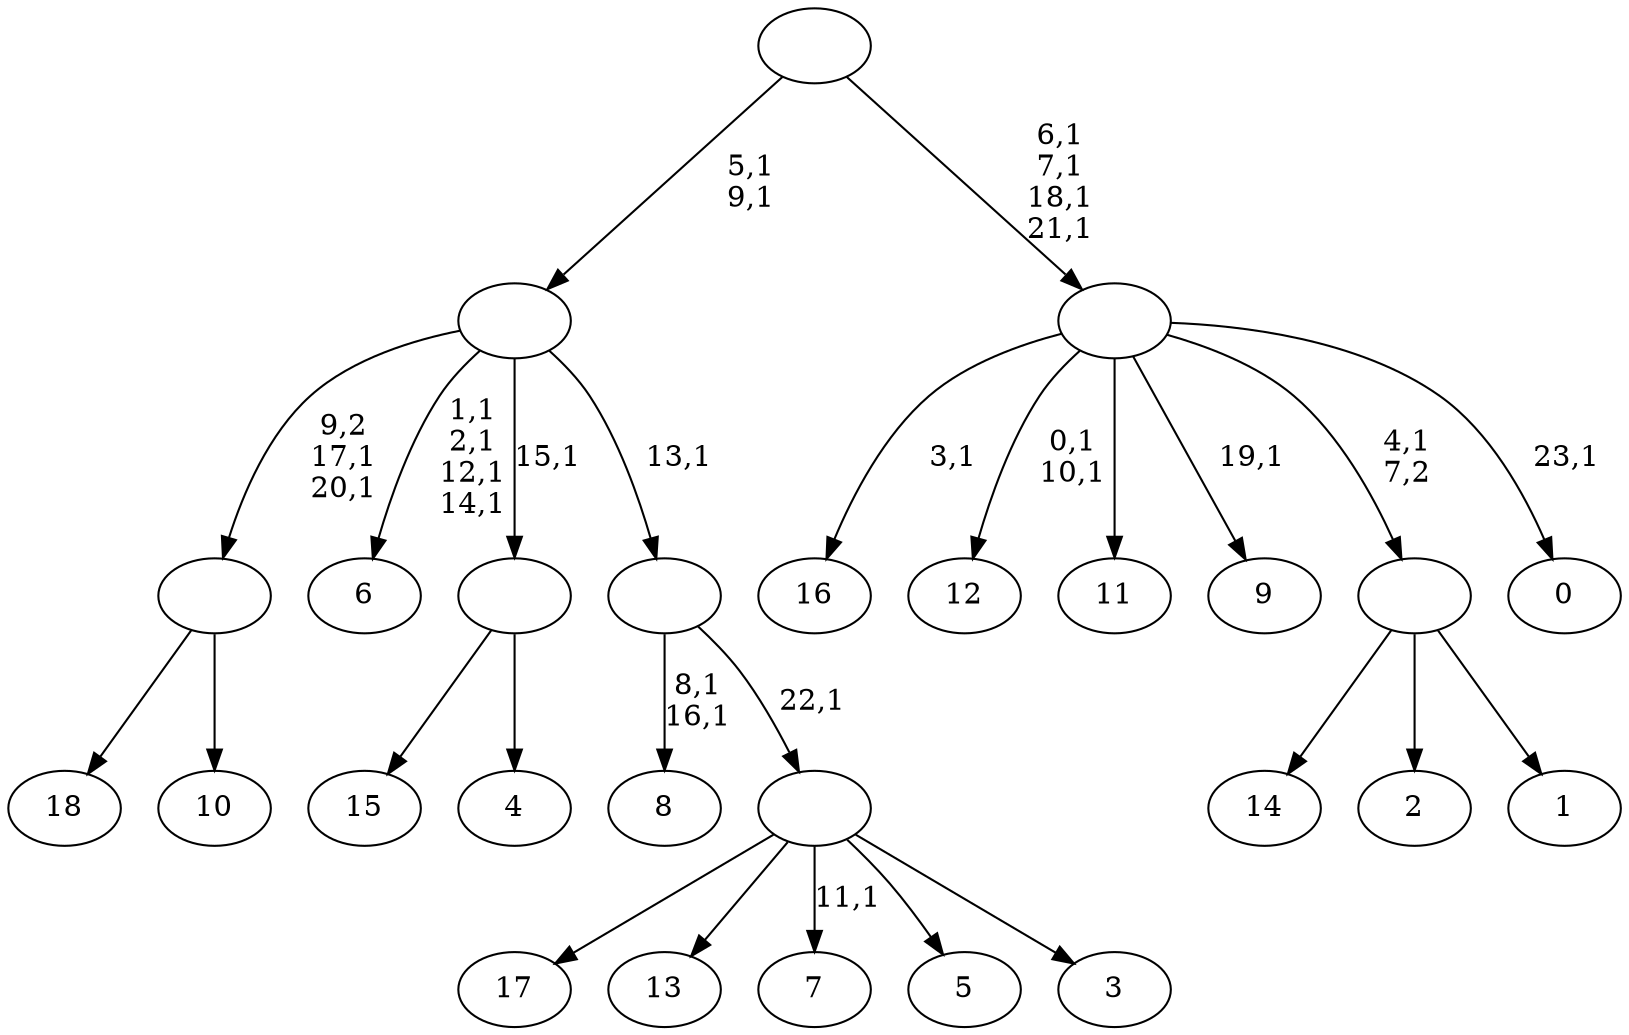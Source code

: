 digraph T {
	43 [label="18"]
	42 [label="17"]
	41 [label="16"]
	39 [label="15"]
	38 [label="14"]
	37 [label="13"]
	36 [label="12"]
	33 [label="11"]
	32 [label="10"]
	31 [label=""]
	29 [label="9"]
	27 [label="8"]
	24 [label="7"]
	22 [label="6"]
	17 [label="5"]
	16 [label="4"]
	15 [label=""]
	14 [label="3"]
	13 [label=""]
	12 [label=""]
	11 [label=""]
	9 [label="2"]
	8 [label="1"]
	7 [label=""]
	6 [label="0"]
	4 [label=""]
	0 [label=""]
	31 -> 43 [label=""]
	31 -> 32 [label=""]
	15 -> 39 [label=""]
	15 -> 16 [label=""]
	13 -> 24 [label="11,1"]
	13 -> 42 [label=""]
	13 -> 37 [label=""]
	13 -> 17 [label=""]
	13 -> 14 [label=""]
	12 -> 27 [label="8,1\n16,1"]
	12 -> 13 [label="22,1"]
	11 -> 22 [label="1,1\n2,1\n12,1\n14,1"]
	11 -> 31 [label="9,2\n17,1\n20,1"]
	11 -> 15 [label="15,1"]
	11 -> 12 [label="13,1"]
	7 -> 38 [label=""]
	7 -> 9 [label=""]
	7 -> 8 [label=""]
	4 -> 6 [label="23,1"]
	4 -> 29 [label="19,1"]
	4 -> 36 [label="0,1\n10,1"]
	4 -> 41 [label="3,1"]
	4 -> 33 [label=""]
	4 -> 7 [label="4,1\n7,2"]
	0 -> 4 [label="6,1\n7,1\n18,1\n21,1"]
	0 -> 11 [label="5,1\n9,1"]
}
